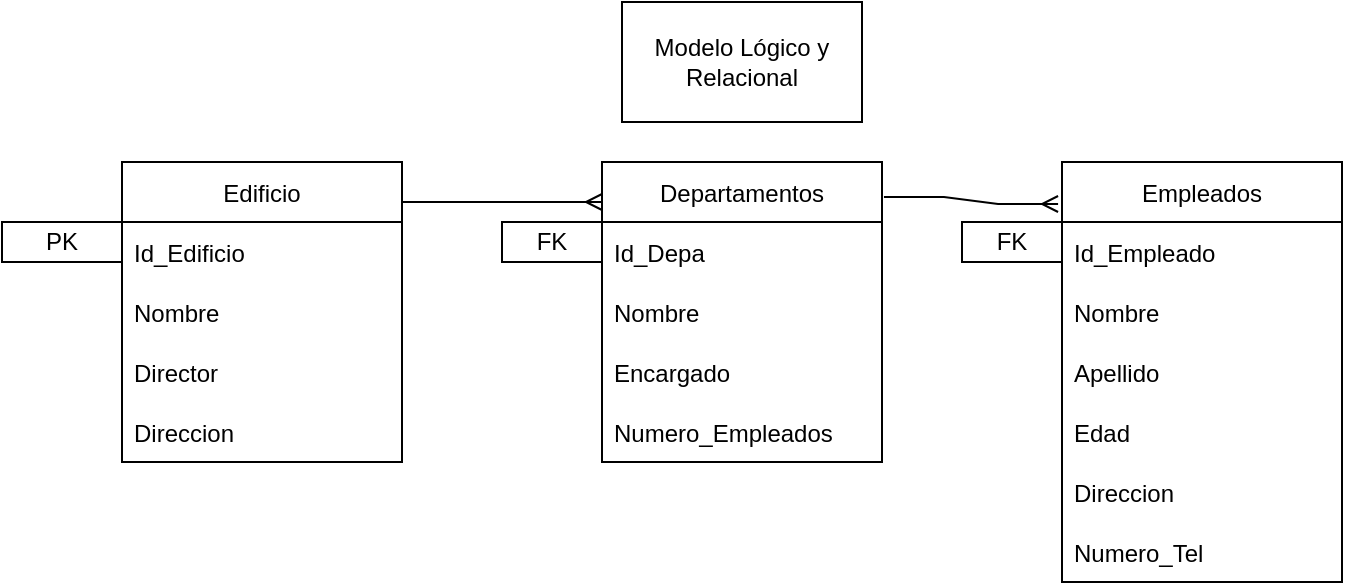 <mxfile version="20.2.3" type="github">
  <diagram id="iNXlMEFMqaFUn7NGzvHP" name="Página-1">
    <mxGraphModel dx="827" dy="490" grid="1" gridSize="10" guides="1" tooltips="1" connect="1" arrows="1" fold="1" page="1" pageScale="1" pageWidth="827" pageHeight="1169" math="0" shadow="0">
      <root>
        <mxCell id="0" />
        <mxCell id="1" parent="0" />
        <mxCell id="Dl90TV4pdyWW2-zBen1U-1" value="Edificio" style="swimlane;fontStyle=0;childLayout=stackLayout;horizontal=1;startSize=30;horizontalStack=0;resizeParent=1;resizeParentMax=0;resizeLast=0;collapsible=1;marginBottom=0;" vertex="1" parent="1">
          <mxGeometry x="90" y="160" width="140" height="150" as="geometry" />
        </mxCell>
        <mxCell id="Dl90TV4pdyWW2-zBen1U-2" value="Id_Edificio" style="text;strokeColor=none;fillColor=none;align=left;verticalAlign=middle;spacingLeft=4;spacingRight=4;overflow=hidden;points=[[0,0.5],[1,0.5]];portConstraint=eastwest;rotatable=0;" vertex="1" parent="Dl90TV4pdyWW2-zBen1U-1">
          <mxGeometry y="30" width="140" height="30" as="geometry" />
        </mxCell>
        <mxCell id="Dl90TV4pdyWW2-zBen1U-20" value="Nombre" style="text;strokeColor=none;fillColor=none;align=left;verticalAlign=middle;spacingLeft=4;spacingRight=4;overflow=hidden;points=[[0,0.5],[1,0.5]];portConstraint=eastwest;rotatable=0;" vertex="1" parent="Dl90TV4pdyWW2-zBen1U-1">
          <mxGeometry y="60" width="140" height="30" as="geometry" />
        </mxCell>
        <mxCell id="Dl90TV4pdyWW2-zBen1U-3" value="Director" style="text;strokeColor=none;fillColor=none;align=left;verticalAlign=middle;spacingLeft=4;spacingRight=4;overflow=hidden;points=[[0,0.5],[1,0.5]];portConstraint=eastwest;rotatable=0;" vertex="1" parent="Dl90TV4pdyWW2-zBen1U-1">
          <mxGeometry y="90" width="140" height="30" as="geometry" />
        </mxCell>
        <mxCell id="Dl90TV4pdyWW2-zBen1U-4" value="Direccion" style="text;strokeColor=none;fillColor=none;align=left;verticalAlign=middle;spacingLeft=4;spacingRight=4;overflow=hidden;points=[[0,0.5],[1,0.5]];portConstraint=eastwest;rotatable=0;" vertex="1" parent="Dl90TV4pdyWW2-zBen1U-1">
          <mxGeometry y="120" width="140" height="30" as="geometry" />
        </mxCell>
        <mxCell id="Dl90TV4pdyWW2-zBen1U-7" value="Departamentos" style="swimlane;fontStyle=0;childLayout=stackLayout;horizontal=1;startSize=30;horizontalStack=0;resizeParent=1;resizeParentMax=0;resizeLast=0;collapsible=1;marginBottom=0;" vertex="1" parent="1">
          <mxGeometry x="330" y="160" width="140" height="150" as="geometry" />
        </mxCell>
        <mxCell id="Dl90TV4pdyWW2-zBen1U-8" value="Id_Depa" style="text;strokeColor=none;fillColor=none;align=left;verticalAlign=middle;spacingLeft=4;spacingRight=4;overflow=hidden;points=[[0,0.5],[1,0.5]];portConstraint=eastwest;rotatable=0;" vertex="1" parent="Dl90TV4pdyWW2-zBen1U-7">
          <mxGeometry y="30" width="140" height="30" as="geometry" />
        </mxCell>
        <mxCell id="Dl90TV4pdyWW2-zBen1U-19" value="Nombre" style="text;strokeColor=none;fillColor=none;align=left;verticalAlign=middle;spacingLeft=4;spacingRight=4;overflow=hidden;points=[[0,0.5],[1,0.5]];portConstraint=eastwest;rotatable=0;" vertex="1" parent="Dl90TV4pdyWW2-zBen1U-7">
          <mxGeometry y="60" width="140" height="30" as="geometry" />
        </mxCell>
        <mxCell id="Dl90TV4pdyWW2-zBen1U-9" value="Encargado" style="text;strokeColor=none;fillColor=none;align=left;verticalAlign=middle;spacingLeft=4;spacingRight=4;overflow=hidden;points=[[0,0.5],[1,0.5]];portConstraint=eastwest;rotatable=0;" vertex="1" parent="Dl90TV4pdyWW2-zBen1U-7">
          <mxGeometry y="90" width="140" height="30" as="geometry" />
        </mxCell>
        <mxCell id="Dl90TV4pdyWW2-zBen1U-10" value="Numero_Empleados" style="text;strokeColor=none;fillColor=none;align=left;verticalAlign=middle;spacingLeft=4;spacingRight=4;overflow=hidden;points=[[0,0.5],[1,0.5]];portConstraint=eastwest;rotatable=0;" vertex="1" parent="Dl90TV4pdyWW2-zBen1U-7">
          <mxGeometry y="120" width="140" height="30" as="geometry" />
        </mxCell>
        <mxCell id="Dl90TV4pdyWW2-zBen1U-11" value="Empleados" style="swimlane;fontStyle=0;childLayout=stackLayout;horizontal=1;startSize=30;horizontalStack=0;resizeParent=1;resizeParentMax=0;resizeLast=0;collapsible=1;marginBottom=0;" vertex="1" parent="1">
          <mxGeometry x="560" y="160" width="140" height="210" as="geometry" />
        </mxCell>
        <mxCell id="Dl90TV4pdyWW2-zBen1U-12" value="Id_Empleado" style="text;strokeColor=none;fillColor=none;align=left;verticalAlign=middle;spacingLeft=4;spacingRight=4;overflow=hidden;points=[[0,0.5],[1,0.5]];portConstraint=eastwest;rotatable=0;" vertex="1" parent="Dl90TV4pdyWW2-zBen1U-11">
          <mxGeometry y="30" width="140" height="30" as="geometry" />
        </mxCell>
        <mxCell id="Dl90TV4pdyWW2-zBen1U-21" value="Nombre" style="text;strokeColor=none;fillColor=none;align=left;verticalAlign=middle;spacingLeft=4;spacingRight=4;overflow=hidden;points=[[0,0.5],[1,0.5]];portConstraint=eastwest;rotatable=0;" vertex="1" parent="Dl90TV4pdyWW2-zBen1U-11">
          <mxGeometry y="60" width="140" height="30" as="geometry" />
        </mxCell>
        <mxCell id="Dl90TV4pdyWW2-zBen1U-13" value="Apellido" style="text;strokeColor=none;fillColor=none;align=left;verticalAlign=middle;spacingLeft=4;spacingRight=4;overflow=hidden;points=[[0,0.5],[1,0.5]];portConstraint=eastwest;rotatable=0;" vertex="1" parent="Dl90TV4pdyWW2-zBen1U-11">
          <mxGeometry y="90" width="140" height="30" as="geometry" />
        </mxCell>
        <mxCell id="Dl90TV4pdyWW2-zBen1U-14" value="Edad" style="text;strokeColor=none;fillColor=none;align=left;verticalAlign=middle;spacingLeft=4;spacingRight=4;overflow=hidden;points=[[0,0.5],[1,0.5]];portConstraint=eastwest;rotatable=0;" vertex="1" parent="Dl90TV4pdyWW2-zBen1U-11">
          <mxGeometry y="120" width="140" height="30" as="geometry" />
        </mxCell>
        <mxCell id="Dl90TV4pdyWW2-zBen1U-15" value="Direccion" style="text;strokeColor=none;fillColor=none;align=left;verticalAlign=middle;spacingLeft=4;spacingRight=4;overflow=hidden;points=[[0,0.5],[1,0.5]];portConstraint=eastwest;rotatable=0;" vertex="1" parent="Dl90TV4pdyWW2-zBen1U-11">
          <mxGeometry y="150" width="140" height="30" as="geometry" />
        </mxCell>
        <mxCell id="Dl90TV4pdyWW2-zBen1U-16" value="Numero_Tel" style="text;strokeColor=none;fillColor=none;align=left;verticalAlign=middle;spacingLeft=4;spacingRight=4;overflow=hidden;points=[[0,0.5],[1,0.5]];portConstraint=eastwest;rotatable=0;" vertex="1" parent="Dl90TV4pdyWW2-zBen1U-11">
          <mxGeometry y="180" width="140" height="30" as="geometry" />
        </mxCell>
        <mxCell id="Dl90TV4pdyWW2-zBen1U-17" value="" style="edgeStyle=entityRelationEdgeStyle;fontSize=12;html=1;endArrow=ERmany;rounded=0;" edge="1" parent="1">
          <mxGeometry width="100" height="100" relative="1" as="geometry">
            <mxPoint x="230" y="180" as="sourcePoint" />
            <mxPoint x="330" y="180" as="targetPoint" />
          </mxGeometry>
        </mxCell>
        <mxCell id="Dl90TV4pdyWW2-zBen1U-18" value="" style="edgeStyle=entityRelationEdgeStyle;fontSize=12;html=1;endArrow=ERmany;rounded=0;exitX=1.007;exitY=0.117;exitDx=0;exitDy=0;exitPerimeter=0;entryX=-0.014;entryY=0.1;entryDx=0;entryDy=0;entryPerimeter=0;" edge="1" parent="1" source="Dl90TV4pdyWW2-zBen1U-7" target="Dl90TV4pdyWW2-zBen1U-11">
          <mxGeometry width="100" height="100" relative="1" as="geometry">
            <mxPoint x="360" y="300" as="sourcePoint" />
            <mxPoint x="460" y="200" as="targetPoint" />
          </mxGeometry>
        </mxCell>
        <mxCell id="Dl90TV4pdyWW2-zBen1U-22" value="PK" style="rounded=0;whiteSpace=wrap;html=1;" vertex="1" parent="1">
          <mxGeometry x="30" y="190" width="60" height="20" as="geometry" />
        </mxCell>
        <mxCell id="Dl90TV4pdyWW2-zBen1U-24" value="FK" style="rounded=0;whiteSpace=wrap;html=1;" vertex="1" parent="1">
          <mxGeometry x="280" y="190" width="50" height="20" as="geometry" />
        </mxCell>
        <mxCell id="Dl90TV4pdyWW2-zBen1U-25" value="FK" style="rounded=0;whiteSpace=wrap;html=1;" vertex="1" parent="1">
          <mxGeometry x="510" y="190" width="50" height="20" as="geometry" />
        </mxCell>
        <mxCell id="Dl90TV4pdyWW2-zBen1U-26" value="Modelo Lógico y Relacional" style="rounded=0;whiteSpace=wrap;html=1;" vertex="1" parent="1">
          <mxGeometry x="340" y="80" width="120" height="60" as="geometry" />
        </mxCell>
      </root>
    </mxGraphModel>
  </diagram>
</mxfile>
